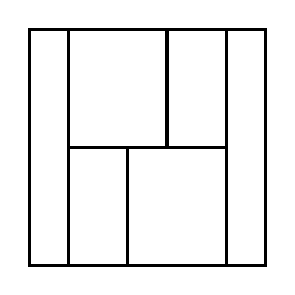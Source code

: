 \begin{tikzpicture}[very thick, scale=.5]
    \draw (0,0) rectangle (1,6);
    \draw (1,3) rectangle (7/2,6);
    \draw (7/2,3) rectangle (5,6);
    \draw (1,0) rectangle (5/2,3);
    \draw (5/2,0) rectangle (5,3);
    \draw (5,0) rectangle (6,6);
\end{tikzpicture}

